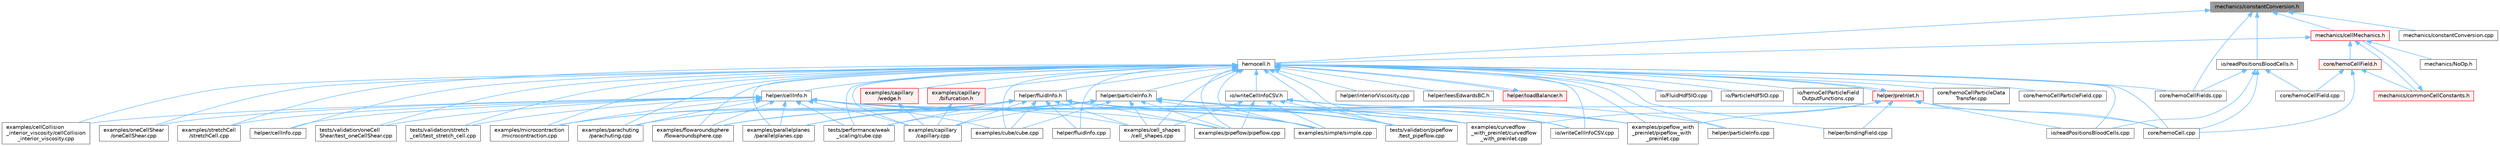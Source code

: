 digraph "mechanics/constantConversion.h"
{
 // LATEX_PDF_SIZE
  bgcolor="transparent";
  edge [fontname=Helvetica,fontsize=10,labelfontname=Helvetica,labelfontsize=10];
  node [fontname=Helvetica,fontsize=10,shape=box,height=0.2,width=0.4];
  Node1 [id="Node000001",label="mechanics/constantConversion.h",height=0.2,width=0.4,color="gray40", fillcolor="grey60", style="filled", fontcolor="black",tooltip=" "];
  Node1 -> Node2 [id="edge1_Node000001_Node000002",dir="back",color="steelblue1",style="solid",tooltip=" "];
  Node2 [id="Node000002",label="core/hemoCellFields.cpp",height=0.2,width=0.4,color="grey40", fillcolor="white", style="filled",URL="$hemoCellFields_8cpp.html",tooltip=" "];
  Node1 -> Node3 [id="edge2_Node000001_Node000003",dir="back",color="steelblue1",style="solid",tooltip=" "];
  Node3 [id="Node000003",label="hemocell.h",height=0.2,width=0.4,color="grey40", fillcolor="white", style="filled",URL="$hemocell_8h.html",tooltip=" "];
  Node3 -> Node4 [id="edge3_Node000003_Node000004",dir="back",color="steelblue1",style="solid",tooltip=" "];
  Node4 [id="Node000004",label="core/hemoCell.cpp",height=0.2,width=0.4,color="grey40", fillcolor="white", style="filled",URL="$hemoCell_8cpp.html",tooltip=" "];
  Node3 -> Node2 [id="edge4_Node000003_Node000002",dir="back",color="steelblue1",style="solid",tooltip=" "];
  Node3 -> Node5 [id="edge5_Node000003_Node000005",dir="back",color="steelblue1",style="solid",tooltip=" "];
  Node5 [id="Node000005",label="core/hemoCellParticleData\lTransfer.cpp",height=0.2,width=0.4,color="grey40", fillcolor="white", style="filled",URL="$hemoCellParticleDataTransfer_8cpp.html",tooltip=" "];
  Node3 -> Node6 [id="edge6_Node000003_Node000006",dir="back",color="steelblue1",style="solid",tooltip=" "];
  Node6 [id="Node000006",label="core/hemoCellParticleField.cpp",height=0.2,width=0.4,color="grey40", fillcolor="white", style="filled",URL="$hemoCellParticleField_8cpp.html",tooltip=" "];
  Node3 -> Node7 [id="edge7_Node000003_Node000007",dir="back",color="steelblue1",style="solid",tooltip=" "];
  Node7 [id="Node000007",label="examples/capillary\l/bifurcation.h",height=0.2,width=0.4,color="red", fillcolor="#FFF0F0", style="filled",URL="$bifurcation_8h.html",tooltip=" "];
  Node7 -> Node9 [id="edge8_Node000007_Node000009",dir="back",color="steelblue1",style="solid",tooltip=" "];
  Node9 [id="Node000009",label="examples/capillary\l/capillary.cpp",height=0.2,width=0.4,color="grey40", fillcolor="white", style="filled",URL="$capillary_8cpp.html",tooltip=" "];
  Node3 -> Node9 [id="edge9_Node000003_Node000009",dir="back",color="steelblue1",style="solid",tooltip=" "];
  Node3 -> Node10 [id="edge10_Node000003_Node000010",dir="back",color="steelblue1",style="solid",tooltip=" "];
  Node10 [id="Node000010",label="examples/capillary\l/wedge.h",height=0.2,width=0.4,color="red", fillcolor="#FFF0F0", style="filled",URL="$wedge_8h.html",tooltip=" "];
  Node10 -> Node9 [id="edge11_Node000010_Node000009",dir="back",color="steelblue1",style="solid",tooltip=" "];
  Node3 -> Node12 [id="edge12_Node000003_Node000012",dir="back",color="steelblue1",style="solid",tooltip=" "];
  Node12 [id="Node000012",label="examples/cellCollision\l_interior_viscosity/cellCollision\l_interior_viscosity.cpp",height=0.2,width=0.4,color="grey40", fillcolor="white", style="filled",URL="$cellCollision__interior__viscosity_8cpp.html",tooltip=" "];
  Node3 -> Node13 [id="edge13_Node000003_Node000013",dir="back",color="steelblue1",style="solid",tooltip=" "];
  Node13 [id="Node000013",label="examples/cell_shapes\l/cell_shapes.cpp",height=0.2,width=0.4,color="grey40", fillcolor="white", style="filled",URL="$cell__shapes_8cpp.html",tooltip=" "];
  Node3 -> Node14 [id="edge14_Node000003_Node000014",dir="back",color="steelblue1",style="solid",tooltip=" "];
  Node14 [id="Node000014",label="examples/cube/cube.cpp",height=0.2,width=0.4,color="grey40", fillcolor="white", style="filled",URL="$examples_2cube_2cube_8cpp.html",tooltip=" "];
  Node3 -> Node15 [id="edge15_Node000003_Node000015",dir="back",color="steelblue1",style="solid",tooltip=" "];
  Node15 [id="Node000015",label="examples/curvedflow\l_with_preinlet/curvedflow\l_with_preinlet.cpp",height=0.2,width=0.4,color="grey40", fillcolor="white", style="filled",URL="$curvedflow__with__preinlet_8cpp.html",tooltip=" "];
  Node3 -> Node16 [id="edge16_Node000003_Node000016",dir="back",color="steelblue1",style="solid",tooltip=" "];
  Node16 [id="Node000016",label="examples/flowaroundsphere\l/flowaroundsphere.cpp",height=0.2,width=0.4,color="grey40", fillcolor="white", style="filled",URL="$flowaroundsphere_8cpp.html",tooltip=" "];
  Node3 -> Node17 [id="edge17_Node000003_Node000017",dir="back",color="steelblue1",style="solid",tooltip=" "];
  Node17 [id="Node000017",label="examples/microcontraction\l/microcontraction.cpp",height=0.2,width=0.4,color="grey40", fillcolor="white", style="filled",URL="$microcontraction_8cpp.html",tooltip=" "];
  Node3 -> Node18 [id="edge18_Node000003_Node000018",dir="back",color="steelblue1",style="solid",tooltip=" "];
  Node18 [id="Node000018",label="examples/oneCellShear\l/oneCellShear.cpp",height=0.2,width=0.4,color="grey40", fillcolor="white", style="filled",URL="$oneCellShear_8cpp.html",tooltip=" "];
  Node3 -> Node19 [id="edge19_Node000003_Node000019",dir="back",color="steelblue1",style="solid",tooltip=" "];
  Node19 [id="Node000019",label="examples/parachuting\l/parachuting.cpp",height=0.2,width=0.4,color="grey40", fillcolor="white", style="filled",URL="$parachuting_8cpp.html",tooltip=" "];
  Node3 -> Node20 [id="edge20_Node000003_Node000020",dir="back",color="steelblue1",style="solid",tooltip=" "];
  Node20 [id="Node000020",label="examples/parallelplanes\l/parallelplanes.cpp",height=0.2,width=0.4,color="grey40", fillcolor="white", style="filled",URL="$parallelplanes_8cpp.html",tooltip=" "];
  Node3 -> Node21 [id="edge21_Node000003_Node000021",dir="back",color="steelblue1",style="solid",tooltip=" "];
  Node21 [id="Node000021",label="examples/pipeflow/pipeflow.cpp",height=0.2,width=0.4,color="grey40", fillcolor="white", style="filled",URL="$pipeflow_8cpp.html",tooltip=" "];
  Node3 -> Node22 [id="edge22_Node000003_Node000022",dir="back",color="steelblue1",style="solid",tooltip=" "];
  Node22 [id="Node000022",label="examples/pipeflow_with\l_preinlet/pipeflow_with\l_preinlet.cpp",height=0.2,width=0.4,color="grey40", fillcolor="white", style="filled",URL="$pipeflow__with__preinlet_8cpp.html",tooltip=" "];
  Node3 -> Node23 [id="edge23_Node000003_Node000023",dir="back",color="steelblue1",style="solid",tooltip=" "];
  Node23 [id="Node000023",label="examples/simple/simple.cpp",height=0.2,width=0.4,color="grey40", fillcolor="white", style="filled",URL="$simple_8cpp.html",tooltip=" "];
  Node3 -> Node24 [id="edge24_Node000003_Node000024",dir="back",color="steelblue1",style="solid",tooltip=" "];
  Node24 [id="Node000024",label="examples/stretchCell\l/stretchCell.cpp",height=0.2,width=0.4,color="grey40", fillcolor="white", style="filled",URL="$stretchCell_8cpp.html",tooltip=" "];
  Node3 -> Node25 [id="edge25_Node000003_Node000025",dir="back",color="steelblue1",style="solid",tooltip=" "];
  Node25 [id="Node000025",label="helper/bindingField.cpp",height=0.2,width=0.4,color="grey40", fillcolor="white", style="filled",URL="$bindingField_8cpp.html",tooltip=" "];
  Node3 -> Node26 [id="edge26_Node000003_Node000026",dir="back",color="steelblue1",style="solid",tooltip=" "];
  Node26 [id="Node000026",label="helper/cellInfo.cpp",height=0.2,width=0.4,color="grey40", fillcolor="white", style="filled",URL="$cellInfo_8cpp.html",tooltip=" "];
  Node3 -> Node27 [id="edge27_Node000003_Node000027",dir="back",color="steelblue1",style="solid",tooltip=" "];
  Node27 [id="Node000027",label="helper/cellInfo.h",height=0.2,width=0.4,color="grey40", fillcolor="white", style="filled",URL="$cellInfo_8h.html",tooltip=" "];
  Node27 -> Node9 [id="edge28_Node000027_Node000009",dir="back",color="steelblue1",style="solid",tooltip=" "];
  Node27 -> Node12 [id="edge29_Node000027_Node000012",dir="back",color="steelblue1",style="solid",tooltip=" "];
  Node27 -> Node13 [id="edge30_Node000027_Node000013",dir="back",color="steelblue1",style="solid",tooltip=" "];
  Node27 -> Node14 [id="edge31_Node000027_Node000014",dir="back",color="steelblue1",style="solid",tooltip=" "];
  Node27 -> Node15 [id="edge32_Node000027_Node000015",dir="back",color="steelblue1",style="solid",tooltip=" "];
  Node27 -> Node16 [id="edge33_Node000027_Node000016",dir="back",color="steelblue1",style="solid",tooltip=" "];
  Node27 -> Node17 [id="edge34_Node000027_Node000017",dir="back",color="steelblue1",style="solid",tooltip=" "];
  Node27 -> Node18 [id="edge35_Node000027_Node000018",dir="back",color="steelblue1",style="solid",tooltip=" "];
  Node27 -> Node19 [id="edge36_Node000027_Node000019",dir="back",color="steelblue1",style="solid",tooltip=" "];
  Node27 -> Node20 [id="edge37_Node000027_Node000020",dir="back",color="steelblue1",style="solid",tooltip=" "];
  Node27 -> Node21 [id="edge38_Node000027_Node000021",dir="back",color="steelblue1",style="solid",tooltip=" "];
  Node27 -> Node22 [id="edge39_Node000027_Node000022",dir="back",color="steelblue1",style="solid",tooltip=" "];
  Node27 -> Node23 [id="edge40_Node000027_Node000023",dir="back",color="steelblue1",style="solid",tooltip=" "];
  Node27 -> Node24 [id="edge41_Node000027_Node000024",dir="back",color="steelblue1",style="solid",tooltip=" "];
  Node27 -> Node26 [id="edge42_Node000027_Node000026",dir="back",color="steelblue1",style="solid",tooltip=" "];
  Node27 -> Node28 [id="edge43_Node000027_Node000028",dir="back",color="steelblue1",style="solid",tooltip=" "];
  Node28 [id="Node000028",label="io/writeCellInfoCSV.cpp",height=0.2,width=0.4,color="grey40", fillcolor="white", style="filled",URL="$writeCellInfoCSV_8cpp.html",tooltip=" "];
  Node27 -> Node29 [id="edge44_Node000027_Node000029",dir="back",color="steelblue1",style="solid",tooltip=" "];
  Node29 [id="Node000029",label="tests/performance/weak\l_scaling/cube.cpp",height=0.2,width=0.4,color="grey40", fillcolor="white", style="filled",URL="$tests_2performance_2weak__scaling_2cube_8cpp.html",tooltip=" "];
  Node27 -> Node30 [id="edge45_Node000027_Node000030",dir="back",color="steelblue1",style="solid",tooltip=" "];
  Node30 [id="Node000030",label="tests/validation/oneCell\lShear/test_oneCellShear.cpp",height=0.2,width=0.4,color="grey40", fillcolor="white", style="filled",URL="$test__oneCellShear_8cpp.html",tooltip=" "];
  Node27 -> Node31 [id="edge46_Node000027_Node000031",dir="back",color="steelblue1",style="solid",tooltip=" "];
  Node31 [id="Node000031",label="tests/validation/pipeflow\l/test_pipeflow.cpp",height=0.2,width=0.4,color="grey40", fillcolor="white", style="filled",URL="$test__pipeflow_8cpp.html",tooltip=" "];
  Node27 -> Node32 [id="edge47_Node000027_Node000032",dir="back",color="steelblue1",style="solid",tooltip=" "];
  Node32 [id="Node000032",label="tests/validation/stretch\l_cell/test_stretch_cell.cpp",height=0.2,width=0.4,color="grey40", fillcolor="white", style="filled",URL="$test__stretch__cell_8cpp.html",tooltip=" "];
  Node3 -> Node33 [id="edge48_Node000003_Node000033",dir="back",color="steelblue1",style="solid",tooltip=" "];
  Node33 [id="Node000033",label="helper/fluidInfo.cpp",height=0.2,width=0.4,color="grey40", fillcolor="white", style="filled",URL="$fluidInfo_8cpp.html",tooltip=" "];
  Node3 -> Node34 [id="edge49_Node000003_Node000034",dir="back",color="steelblue1",style="solid",tooltip=" "];
  Node34 [id="Node000034",label="helper/fluidInfo.h",height=0.2,width=0.4,color="grey40", fillcolor="white", style="filled",URL="$fluidInfo_8h.html",tooltip=" "];
  Node34 -> Node9 [id="edge50_Node000034_Node000009",dir="back",color="steelblue1",style="solid",tooltip=" "];
  Node34 -> Node13 [id="edge51_Node000034_Node000013",dir="back",color="steelblue1",style="solid",tooltip=" "];
  Node34 -> Node14 [id="edge52_Node000034_Node000014",dir="back",color="steelblue1",style="solid",tooltip=" "];
  Node34 -> Node15 [id="edge53_Node000034_Node000015",dir="back",color="steelblue1",style="solid",tooltip=" "];
  Node34 -> Node16 [id="edge54_Node000034_Node000016",dir="back",color="steelblue1",style="solid",tooltip=" "];
  Node34 -> Node17 [id="edge55_Node000034_Node000017",dir="back",color="steelblue1",style="solid",tooltip=" "];
  Node34 -> Node19 [id="edge56_Node000034_Node000019",dir="back",color="steelblue1",style="solid",tooltip=" "];
  Node34 -> Node20 [id="edge57_Node000034_Node000020",dir="back",color="steelblue1",style="solid",tooltip=" "];
  Node34 -> Node21 [id="edge58_Node000034_Node000021",dir="back",color="steelblue1",style="solid",tooltip=" "];
  Node34 -> Node22 [id="edge59_Node000034_Node000022",dir="back",color="steelblue1",style="solid",tooltip=" "];
  Node34 -> Node23 [id="edge60_Node000034_Node000023",dir="back",color="steelblue1",style="solid",tooltip=" "];
  Node34 -> Node33 [id="edge61_Node000034_Node000033",dir="back",color="steelblue1",style="solid",tooltip=" "];
  Node34 -> Node29 [id="edge62_Node000034_Node000029",dir="back",color="steelblue1",style="solid",tooltip=" "];
  Node34 -> Node31 [id="edge63_Node000034_Node000031",dir="back",color="steelblue1",style="solid",tooltip=" "];
  Node3 -> Node35 [id="edge64_Node000003_Node000035",dir="back",color="steelblue1",style="solid",tooltip=" "];
  Node35 [id="Node000035",label="helper/interiorViscosity.cpp",height=0.2,width=0.4,color="grey40", fillcolor="white", style="filled",URL="$interiorViscosity_8cpp.html",tooltip=" "];
  Node3 -> Node36 [id="edge65_Node000003_Node000036",dir="back",color="steelblue1",style="solid",tooltip=" "];
  Node36 [id="Node000036",label="helper/leesEdwardsBC.h",height=0.2,width=0.4,color="grey40", fillcolor="white", style="filled",URL="$leesEdwardsBC_8h.html",tooltip=" "];
  Node3 -> Node37 [id="edge66_Node000003_Node000037",dir="back",color="steelblue1",style="solid",tooltip=" "];
  Node37 [id="Node000037",label="helper/loadBalancer.h",height=0.2,width=0.4,color="red", fillcolor="#FFF0F0", style="filled",URL="$loadBalancer_8h.html",tooltip=" "];
  Node37 -> Node3 [id="edge67_Node000037_Node000003",dir="back",color="steelblue1",style="solid",tooltip=" "];
  Node3 -> Node39 [id="edge68_Node000003_Node000039",dir="back",color="steelblue1",style="solid",tooltip=" "];
  Node39 [id="Node000039",label="helper/particleInfo.cpp",height=0.2,width=0.4,color="grey40", fillcolor="white", style="filled",URL="$particleInfo_8cpp.html",tooltip=" "];
  Node3 -> Node40 [id="edge69_Node000003_Node000040",dir="back",color="steelblue1",style="solid",tooltip=" "];
  Node40 [id="Node000040",label="helper/particleInfo.h",height=0.2,width=0.4,color="grey40", fillcolor="white", style="filled",URL="$particleInfo_8h.html",tooltip=" "];
  Node40 -> Node9 [id="edge70_Node000040_Node000009",dir="back",color="steelblue1",style="solid",tooltip=" "];
  Node40 -> Node13 [id="edge71_Node000040_Node000013",dir="back",color="steelblue1",style="solid",tooltip=" "];
  Node40 -> Node14 [id="edge72_Node000040_Node000014",dir="back",color="steelblue1",style="solid",tooltip=" "];
  Node40 -> Node15 [id="edge73_Node000040_Node000015",dir="back",color="steelblue1",style="solid",tooltip=" "];
  Node40 -> Node16 [id="edge74_Node000040_Node000016",dir="back",color="steelblue1",style="solid",tooltip=" "];
  Node40 -> Node17 [id="edge75_Node000040_Node000017",dir="back",color="steelblue1",style="solid",tooltip=" "];
  Node40 -> Node19 [id="edge76_Node000040_Node000019",dir="back",color="steelblue1",style="solid",tooltip=" "];
  Node40 -> Node20 [id="edge77_Node000040_Node000020",dir="back",color="steelblue1",style="solid",tooltip=" "];
  Node40 -> Node21 [id="edge78_Node000040_Node000021",dir="back",color="steelblue1",style="solid",tooltip=" "];
  Node40 -> Node22 [id="edge79_Node000040_Node000022",dir="back",color="steelblue1",style="solid",tooltip=" "];
  Node40 -> Node23 [id="edge80_Node000040_Node000023",dir="back",color="steelblue1",style="solid",tooltip=" "];
  Node40 -> Node39 [id="edge81_Node000040_Node000039",dir="back",color="steelblue1",style="solid",tooltip=" "];
  Node40 -> Node29 [id="edge82_Node000040_Node000029",dir="back",color="steelblue1",style="solid",tooltip=" "];
  Node40 -> Node31 [id="edge83_Node000040_Node000031",dir="back",color="steelblue1",style="solid",tooltip=" "];
  Node3 -> Node41 [id="edge84_Node000003_Node000041",dir="back",color="steelblue1",style="solid",tooltip=" "];
  Node41 [id="Node000041",label="helper/preInlet.h",height=0.2,width=0.4,color="red", fillcolor="#FFF0F0", style="filled",URL="$preInlet_8h.html",tooltip=" "];
  Node41 -> Node4 [id="edge85_Node000041_Node000004",dir="back",color="steelblue1",style="solid",tooltip=" "];
  Node41 -> Node15 [id="edge86_Node000041_Node000015",dir="back",color="steelblue1",style="solid",tooltip=" "];
  Node41 -> Node22 [id="edge87_Node000041_Node000022",dir="back",color="steelblue1",style="solid",tooltip=" "];
  Node41 -> Node25 [id="edge88_Node000041_Node000025",dir="back",color="steelblue1",style="solid",tooltip=" "];
  Node41 -> Node3 [id="edge89_Node000041_Node000003",dir="back",color="steelblue1",style="solid",tooltip=" "];
  Node41 -> Node43 [id="edge90_Node000041_Node000043",dir="back",color="steelblue1",style="solid",tooltip=" "];
  Node43 [id="Node000043",label="io/readPositionsBloodCells.cpp",height=0.2,width=0.4,color="grey40", fillcolor="white", style="filled",URL="$readPositionsBloodCells_8cpp.html",tooltip=" "];
  Node3 -> Node44 [id="edge91_Node000003_Node000044",dir="back",color="steelblue1",style="solid",tooltip=" "];
  Node44 [id="Node000044",label="io/FluidHdf5IO.cpp",height=0.2,width=0.4,color="grey40", fillcolor="white", style="filled",URL="$FluidHdf5IO_8cpp.html",tooltip=" "];
  Node3 -> Node45 [id="edge92_Node000003_Node000045",dir="back",color="steelblue1",style="solid",tooltip=" "];
  Node45 [id="Node000045",label="io/ParticleHdf5IO.cpp",height=0.2,width=0.4,color="grey40", fillcolor="white", style="filled",URL="$ParticleHdf5IO_8cpp.html",tooltip=" "];
  Node3 -> Node46 [id="edge93_Node000003_Node000046",dir="back",color="steelblue1",style="solid",tooltip=" "];
  Node46 [id="Node000046",label="io/hemoCellParticleField\lOutputFunctions.cpp",height=0.2,width=0.4,color="grey40", fillcolor="white", style="filled",URL="$hemoCellParticleFieldOutputFunctions_8cpp.html",tooltip=" "];
  Node3 -> Node43 [id="edge94_Node000003_Node000043",dir="back",color="steelblue1",style="solid",tooltip=" "];
  Node3 -> Node28 [id="edge95_Node000003_Node000028",dir="back",color="steelblue1",style="solid",tooltip=" "];
  Node3 -> Node47 [id="edge96_Node000003_Node000047",dir="back",color="steelblue1",style="solid",tooltip=" "];
  Node47 [id="Node000047",label="io/writeCellInfoCSV.h",height=0.2,width=0.4,color="grey40", fillcolor="white", style="filled",URL="$writeCellInfoCSV_8h.html",tooltip=" "];
  Node47 -> Node4 [id="edge97_Node000047_Node000004",dir="back",color="steelblue1",style="solid",tooltip=" "];
  Node47 -> Node13 [id="edge98_Node000047_Node000013",dir="back",color="steelblue1",style="solid",tooltip=" "];
  Node47 -> Node21 [id="edge99_Node000047_Node000021",dir="back",color="steelblue1",style="solid",tooltip=" "];
  Node47 -> Node23 [id="edge100_Node000047_Node000023",dir="back",color="steelblue1",style="solid",tooltip=" "];
  Node47 -> Node28 [id="edge101_Node000047_Node000028",dir="back",color="steelblue1",style="solid",tooltip=" "];
  Node47 -> Node31 [id="edge102_Node000047_Node000031",dir="back",color="steelblue1",style="solid",tooltip=" "];
  Node3 -> Node29 [id="edge103_Node000003_Node000029",dir="back",color="steelblue1",style="solid",tooltip=" "];
  Node3 -> Node30 [id="edge104_Node000003_Node000030",dir="back",color="steelblue1",style="solid",tooltip=" "];
  Node3 -> Node31 [id="edge105_Node000003_Node000031",dir="back",color="steelblue1",style="solid",tooltip=" "];
  Node3 -> Node32 [id="edge106_Node000003_Node000032",dir="back",color="steelblue1",style="solid",tooltip=" "];
  Node1 -> Node48 [id="edge107_Node000001_Node000048",dir="back",color="steelblue1",style="solid",tooltip=" "];
  Node48 [id="Node000048",label="io/readPositionsBloodCells.h",height=0.2,width=0.4,color="grey40", fillcolor="white", style="filled",URL="$readPositionsBloodCells_8h.html",tooltip=" "];
  Node48 -> Node4 [id="edge108_Node000048_Node000004",dir="back",color="steelblue1",style="solid",tooltip=" "];
  Node48 -> Node49 [id="edge109_Node000048_Node000049",dir="back",color="steelblue1",style="solid",tooltip=" "];
  Node49 [id="Node000049",label="core/hemoCellField.cpp",height=0.2,width=0.4,color="grey40", fillcolor="white", style="filled",URL="$hemoCellField_8cpp.html",tooltip=" "];
  Node48 -> Node2 [id="edge110_Node000048_Node000002",dir="back",color="steelblue1",style="solid",tooltip=" "];
  Node48 -> Node43 [id="edge111_Node000048_Node000043",dir="back",color="steelblue1",style="solid",tooltip=" "];
  Node1 -> Node50 [id="edge112_Node000001_Node000050",dir="back",color="steelblue1",style="solid",tooltip=" "];
  Node50 [id="Node000050",label="mechanics/cellMechanics.h",height=0.2,width=0.4,color="red", fillcolor="#FFF0F0", style="filled",URL="$cellMechanics_8h.html",tooltip=" "];
  Node50 -> Node51 [id="edge113_Node000050_Node000051",dir="back",color="steelblue1",style="solid",tooltip=" "];
  Node51 [id="Node000051",label="core/hemoCellField.h",height=0.2,width=0.4,color="red", fillcolor="#FFF0F0", style="filled",URL="$hemoCellField_8h.html",tooltip=" "];
  Node51 -> Node4 [id="edge114_Node000051_Node000004",dir="back",color="steelblue1",style="solid",tooltip=" "];
  Node51 -> Node49 [id="edge115_Node000051_Node000049",dir="back",color="steelblue1",style="solid",tooltip=" "];
  Node51 -> Node62 [id="edge116_Node000051_Node000062",dir="back",color="steelblue1",style="solid",tooltip=" "];
  Node62 [id="Node000062",label="mechanics/commonCellConstants.h",height=0.2,width=0.4,color="red", fillcolor="#FFF0F0", style="filled",URL="$commonCellConstants_8h.html",tooltip=" "];
  Node62 -> Node50 [id="edge117_Node000062_Node000050",dir="back",color="steelblue1",style="solid",tooltip=" "];
  Node50 -> Node3 [id="edge118_Node000050_Node000003",dir="back",color="steelblue1",style="solid",tooltip=" "];
  Node50 -> Node71 [id="edge119_Node000050_Node000071",dir="back",color="steelblue1",style="solid",tooltip=" "];
  Node71 [id="Node000071",label="mechanics/NoOp.h",height=0.2,width=0.4,color="grey40", fillcolor="white", style="filled",URL="$NoOp_8h.html",tooltip=" "];
  Node50 -> Node62 [id="edge120_Node000050_Node000062",dir="back",color="steelblue1",style="solid",tooltip=" "];
  Node1 -> Node72 [id="edge121_Node000001_Node000072",dir="back",color="steelblue1",style="solid",tooltip=" "];
  Node72 [id="Node000072",label="mechanics/constantConversion.cpp",height=0.2,width=0.4,color="grey40", fillcolor="white", style="filled",URL="$constantConversion_8cpp.html",tooltip=" "];
}
